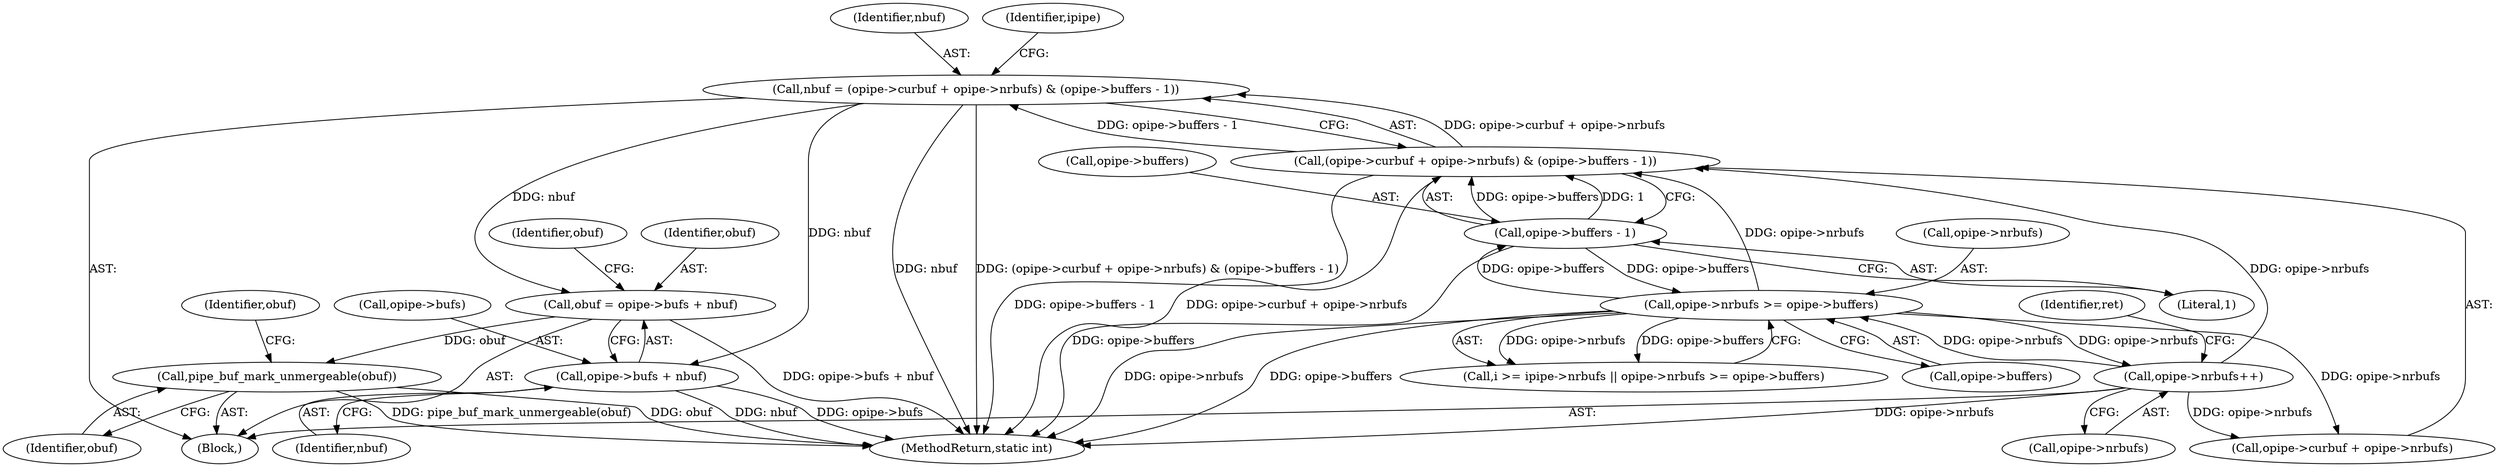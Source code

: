 digraph "0_linux_6b3a707736301c2128ca85ce85fb13f60b5e350a_1@integer" {
"1000178" [label="(Call,nbuf = (opipe->curbuf + opipe->nrbufs) & (opipe->buffers - 1))"];
"1000180" [label="(Call,(opipe->curbuf + opipe->nrbufs) & (opipe->buffers - 1))"];
"1000238" [label="(Call,opipe->nrbufs++)"];
"1000153" [label="(Call,opipe->nrbufs >= opipe->buffers)"];
"1000188" [label="(Call,opipe->buffers - 1)"];
"1000208" [label="(Call,obuf = opipe->bufs + nbuf)"];
"1000225" [label="(Call,pipe_buf_mark_unmergeable(obuf))"];
"1000210" [label="(Call,opipe->bufs + nbuf)"];
"1000217" [label="(Identifier,obuf)"];
"1000157" [label="(Call,opipe->buffers)"];
"1000243" [label="(Identifier,ret)"];
"1000225" [label="(Call,pipe_buf_mark_unmergeable(obuf))"];
"1000127" [label="(Block,)"];
"1000179" [label="(Identifier,nbuf)"];
"1000189" [label="(Call,opipe->buffers)"];
"1000214" [label="(Identifier,nbuf)"];
"1000211" [label="(Call,opipe->bufs)"];
"1000209" [label="(Identifier,obuf)"];
"1000192" [label="(Literal,1)"];
"1000188" [label="(Call,opipe->buffers - 1)"];
"1000181" [label="(Call,opipe->curbuf + opipe->nrbufs)"];
"1000154" [label="(Call,opipe->nrbufs)"];
"1000196" [label="(Identifier,ipipe)"];
"1000282" [label="(MethodReturn,static int)"];
"1000210" [label="(Call,opipe->bufs + nbuf)"];
"1000239" [label="(Call,opipe->nrbufs)"];
"1000230" [label="(Identifier,obuf)"];
"1000178" [label="(Call,nbuf = (opipe->curbuf + opipe->nrbufs) & (opipe->buffers - 1))"];
"1000208" [label="(Call,obuf = opipe->bufs + nbuf)"];
"1000238" [label="(Call,opipe->nrbufs++)"];
"1000153" [label="(Call,opipe->nrbufs >= opipe->buffers)"];
"1000147" [label="(Call,i >= ipipe->nrbufs || opipe->nrbufs >= opipe->buffers)"];
"1000180" [label="(Call,(opipe->curbuf + opipe->nrbufs) & (opipe->buffers - 1))"];
"1000226" [label="(Identifier,obuf)"];
"1000178" -> "1000127"  [label="AST: "];
"1000178" -> "1000180"  [label="CFG: "];
"1000179" -> "1000178"  [label="AST: "];
"1000180" -> "1000178"  [label="AST: "];
"1000196" -> "1000178"  [label="CFG: "];
"1000178" -> "1000282"  [label="DDG: nbuf"];
"1000178" -> "1000282"  [label="DDG: (opipe->curbuf + opipe->nrbufs) & (opipe->buffers - 1)"];
"1000180" -> "1000178"  [label="DDG: opipe->curbuf + opipe->nrbufs"];
"1000180" -> "1000178"  [label="DDG: opipe->buffers - 1"];
"1000178" -> "1000208"  [label="DDG: nbuf"];
"1000178" -> "1000210"  [label="DDG: nbuf"];
"1000180" -> "1000188"  [label="CFG: "];
"1000181" -> "1000180"  [label="AST: "];
"1000188" -> "1000180"  [label="AST: "];
"1000180" -> "1000282"  [label="DDG: opipe->curbuf + opipe->nrbufs"];
"1000180" -> "1000282"  [label="DDG: opipe->buffers - 1"];
"1000238" -> "1000180"  [label="DDG: opipe->nrbufs"];
"1000153" -> "1000180"  [label="DDG: opipe->nrbufs"];
"1000188" -> "1000180"  [label="DDG: opipe->buffers"];
"1000188" -> "1000180"  [label="DDG: 1"];
"1000238" -> "1000127"  [label="AST: "];
"1000238" -> "1000239"  [label="CFG: "];
"1000239" -> "1000238"  [label="AST: "];
"1000243" -> "1000238"  [label="CFG: "];
"1000238" -> "1000282"  [label="DDG: opipe->nrbufs"];
"1000238" -> "1000153"  [label="DDG: opipe->nrbufs"];
"1000238" -> "1000181"  [label="DDG: opipe->nrbufs"];
"1000153" -> "1000238"  [label="DDG: opipe->nrbufs"];
"1000153" -> "1000147"  [label="AST: "];
"1000153" -> "1000157"  [label="CFG: "];
"1000154" -> "1000153"  [label="AST: "];
"1000157" -> "1000153"  [label="AST: "];
"1000147" -> "1000153"  [label="CFG: "];
"1000153" -> "1000282"  [label="DDG: opipe->nrbufs"];
"1000153" -> "1000282"  [label="DDG: opipe->buffers"];
"1000153" -> "1000147"  [label="DDG: opipe->nrbufs"];
"1000153" -> "1000147"  [label="DDG: opipe->buffers"];
"1000188" -> "1000153"  [label="DDG: opipe->buffers"];
"1000153" -> "1000181"  [label="DDG: opipe->nrbufs"];
"1000153" -> "1000188"  [label="DDG: opipe->buffers"];
"1000188" -> "1000192"  [label="CFG: "];
"1000189" -> "1000188"  [label="AST: "];
"1000192" -> "1000188"  [label="AST: "];
"1000188" -> "1000282"  [label="DDG: opipe->buffers"];
"1000208" -> "1000127"  [label="AST: "];
"1000208" -> "1000210"  [label="CFG: "];
"1000209" -> "1000208"  [label="AST: "];
"1000210" -> "1000208"  [label="AST: "];
"1000217" -> "1000208"  [label="CFG: "];
"1000208" -> "1000282"  [label="DDG: opipe->bufs + nbuf"];
"1000208" -> "1000225"  [label="DDG: obuf"];
"1000225" -> "1000127"  [label="AST: "];
"1000225" -> "1000226"  [label="CFG: "];
"1000226" -> "1000225"  [label="AST: "];
"1000230" -> "1000225"  [label="CFG: "];
"1000225" -> "1000282"  [label="DDG: obuf"];
"1000225" -> "1000282"  [label="DDG: pipe_buf_mark_unmergeable(obuf)"];
"1000210" -> "1000214"  [label="CFG: "];
"1000211" -> "1000210"  [label="AST: "];
"1000214" -> "1000210"  [label="AST: "];
"1000210" -> "1000282"  [label="DDG: nbuf"];
"1000210" -> "1000282"  [label="DDG: opipe->bufs"];
}
